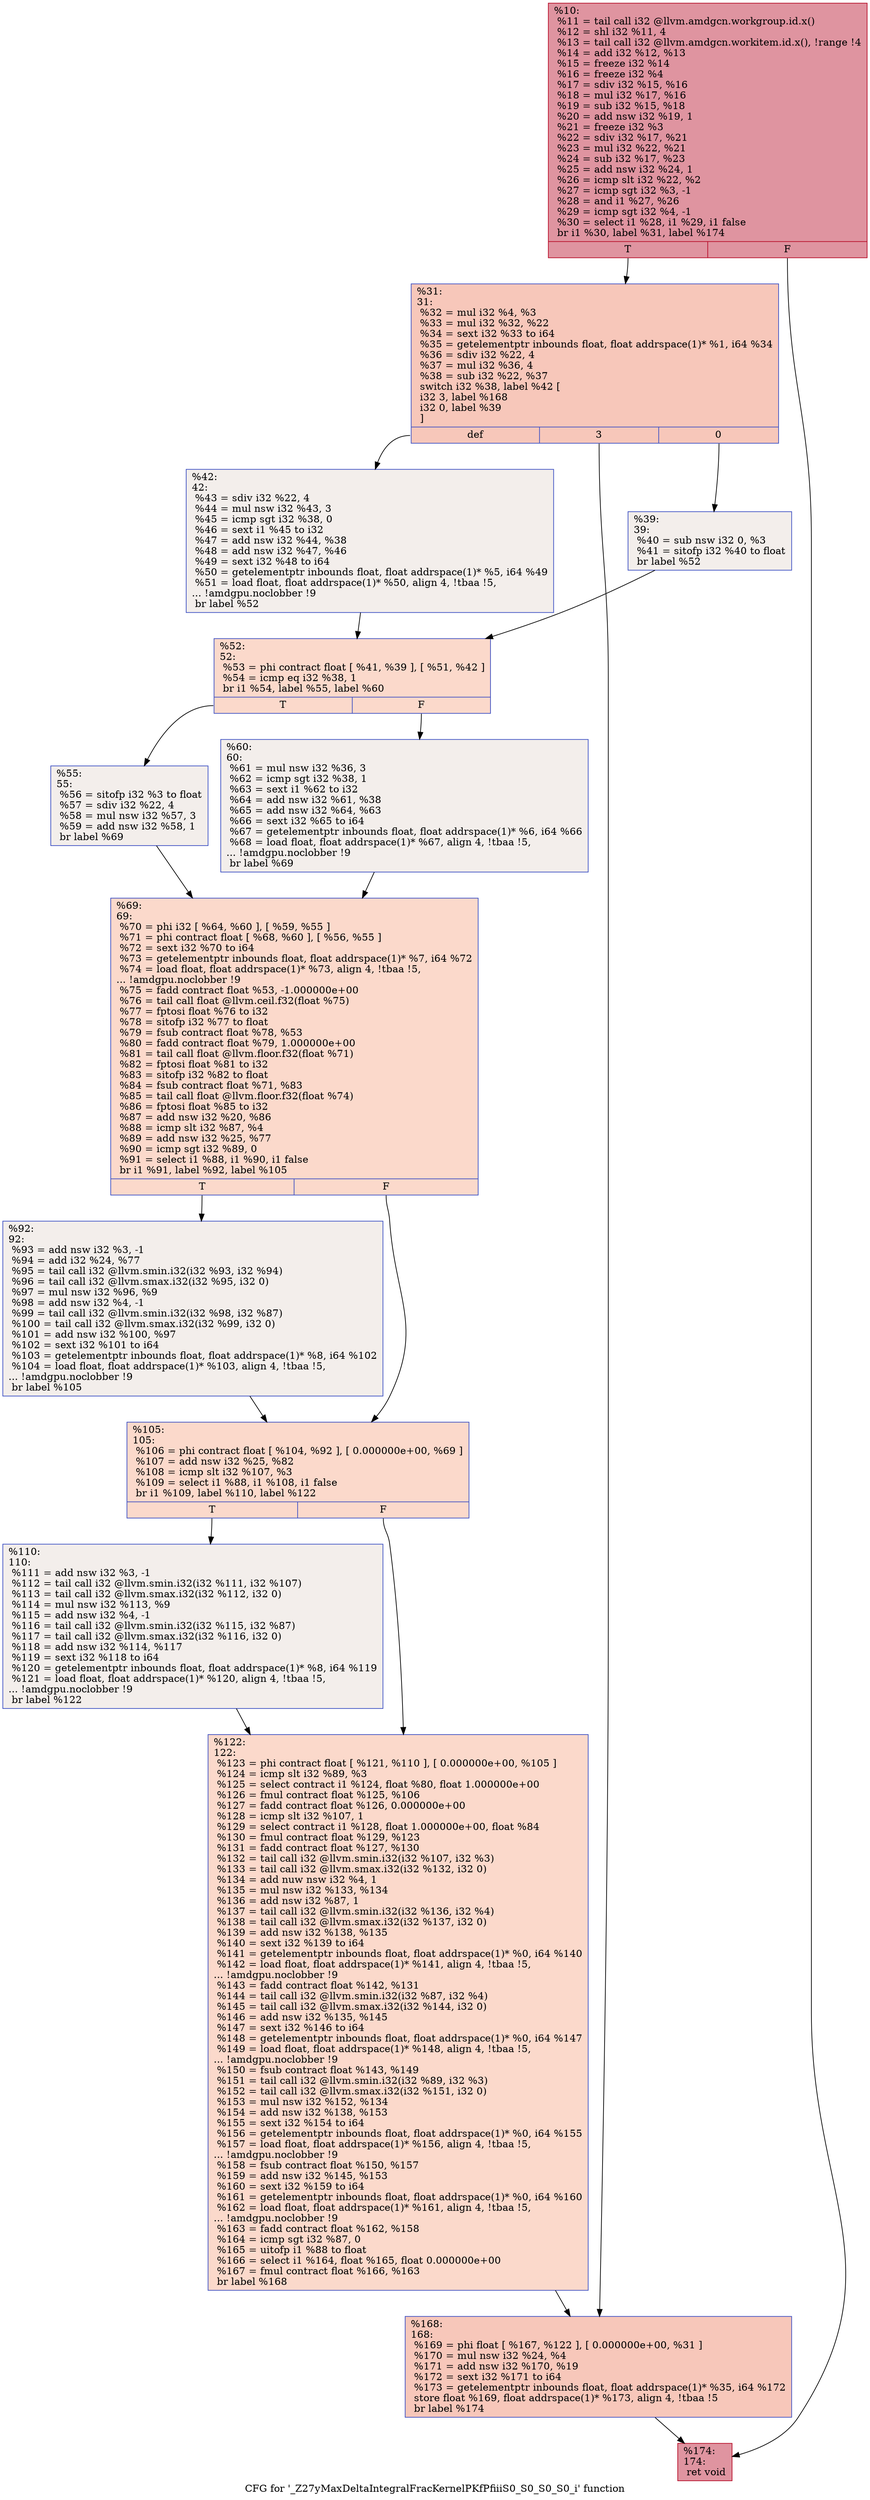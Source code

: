 digraph "CFG for '_Z27yMaxDeltaIntegralFracKernelPKfPfiiiS0_S0_S0_S0_i' function" {
	label="CFG for '_Z27yMaxDeltaIntegralFracKernelPKfPfiiiS0_S0_S0_S0_i' function";

	Node0x5ef72c0 [shape=record,color="#b70d28ff", style=filled, fillcolor="#b70d2870",label="{%10:\l  %11 = tail call i32 @llvm.amdgcn.workgroup.id.x()\l  %12 = shl i32 %11, 4\l  %13 = tail call i32 @llvm.amdgcn.workitem.id.x(), !range !4\l  %14 = add i32 %12, %13\l  %15 = freeze i32 %14\l  %16 = freeze i32 %4\l  %17 = sdiv i32 %15, %16\l  %18 = mul i32 %17, %16\l  %19 = sub i32 %15, %18\l  %20 = add nsw i32 %19, 1\l  %21 = freeze i32 %3\l  %22 = sdiv i32 %17, %21\l  %23 = mul i32 %22, %21\l  %24 = sub i32 %17, %23\l  %25 = add nsw i32 %24, 1\l  %26 = icmp slt i32 %22, %2\l  %27 = icmp sgt i32 %3, -1\l  %28 = and i1 %27, %26\l  %29 = icmp sgt i32 %4, -1\l  %30 = select i1 %28, i1 %29, i1 false\l  br i1 %30, label %31, label %174\l|{<s0>T|<s1>F}}"];
	Node0x5ef72c0:s0 -> Node0x5ef9f20;
	Node0x5ef72c0:s1 -> Node0x5ef9fb0;
	Node0x5ef9f20 [shape=record,color="#3d50c3ff", style=filled, fillcolor="#ec7f6370",label="{%31:\l31:                                               \l  %32 = mul i32 %4, %3\l  %33 = mul i32 %32, %22\l  %34 = sext i32 %33 to i64\l  %35 = getelementptr inbounds float, float addrspace(1)* %1, i64 %34\l  %36 = sdiv i32 %22, 4\l  %37 = mul i32 %36, 4\l  %38 = sub i32 %22, %37\l  switch i32 %38, label %42 [\l    i32 3, label %168\l    i32 0, label %39\l  ]\l|{<s0>def|<s1>3|<s2>0}}"];
	Node0x5ef9f20:s0 -> Node0x5efa5e0;
	Node0x5ef9f20:s1 -> Node0x5efa660;
	Node0x5ef9f20:s2 -> Node0x5efa720;
	Node0x5efa720 [shape=record,color="#3d50c3ff", style=filled, fillcolor="#e5d8d170",label="{%39:\l39:                                               \l  %40 = sub nsw i32 0, %3\l  %41 = sitofp i32 %40 to float\l  br label %52\l}"];
	Node0x5efa720 -> Node0x5efa9d0;
	Node0x5efa5e0 [shape=record,color="#3d50c3ff", style=filled, fillcolor="#e5d8d170",label="{%42:\l42:                                               \l  %43 = sdiv i32 %22, 4\l  %44 = mul nsw i32 %43, 3\l  %45 = icmp sgt i32 %38, 0\l  %46 = sext i1 %45 to i32\l  %47 = add nsw i32 %44, %38\l  %48 = add nsw i32 %47, %46\l  %49 = sext i32 %48 to i64\l  %50 = getelementptr inbounds float, float addrspace(1)* %5, i64 %49\l  %51 = load float, float addrspace(1)* %50, align 4, !tbaa !5,\l... !amdgpu.noclobber !9\l  br label %52\l}"];
	Node0x5efa5e0 -> Node0x5efa9d0;
	Node0x5efa9d0 [shape=record,color="#3d50c3ff", style=filled, fillcolor="#f7a88970",label="{%52:\l52:                                               \l  %53 = phi contract float [ %41, %39 ], [ %51, %42 ]\l  %54 = icmp eq i32 %38, 1\l  br i1 %54, label %55, label %60\l|{<s0>T|<s1>F}}"];
	Node0x5efa9d0:s0 -> Node0x5efb3f0;
	Node0x5efa9d0:s1 -> Node0x5efb440;
	Node0x5efb3f0 [shape=record,color="#3d50c3ff", style=filled, fillcolor="#e5d8d170",label="{%55:\l55:                                               \l  %56 = sitofp i32 %3 to float\l  %57 = sdiv i32 %22, 4\l  %58 = mul nsw i32 %57, 3\l  %59 = add nsw i32 %58, 1\l  br label %69\l}"];
	Node0x5efb3f0 -> Node0x5efb7a0;
	Node0x5efb440 [shape=record,color="#3d50c3ff", style=filled, fillcolor="#e5d8d170",label="{%60:\l60:                                               \l  %61 = mul nsw i32 %36, 3\l  %62 = icmp sgt i32 %38, 1\l  %63 = sext i1 %62 to i32\l  %64 = add nsw i32 %61, %38\l  %65 = add nsw i32 %64, %63\l  %66 = sext i32 %65 to i64\l  %67 = getelementptr inbounds float, float addrspace(1)* %6, i64 %66\l  %68 = load float, float addrspace(1)* %67, align 4, !tbaa !5,\l... !amdgpu.noclobber !9\l  br label %69\l}"];
	Node0x5efb440 -> Node0x5efb7a0;
	Node0x5efb7a0 [shape=record,color="#3d50c3ff", style=filled, fillcolor="#f7a88970",label="{%69:\l69:                                               \l  %70 = phi i32 [ %64, %60 ], [ %59, %55 ]\l  %71 = phi contract float [ %68, %60 ], [ %56, %55 ]\l  %72 = sext i32 %70 to i64\l  %73 = getelementptr inbounds float, float addrspace(1)* %7, i64 %72\l  %74 = load float, float addrspace(1)* %73, align 4, !tbaa !5,\l... !amdgpu.noclobber !9\l  %75 = fadd contract float %53, -1.000000e+00\l  %76 = tail call float @llvm.ceil.f32(float %75)\l  %77 = fptosi float %76 to i32\l  %78 = sitofp i32 %77 to float\l  %79 = fsub contract float %78, %53\l  %80 = fadd contract float %79, 1.000000e+00\l  %81 = tail call float @llvm.floor.f32(float %71)\l  %82 = fptosi float %81 to i32\l  %83 = sitofp i32 %82 to float\l  %84 = fsub contract float %71, %83\l  %85 = tail call float @llvm.floor.f32(float %74)\l  %86 = fptosi float %85 to i32\l  %87 = add nsw i32 %20, %86\l  %88 = icmp slt i32 %87, %4\l  %89 = add nsw i32 %25, %77\l  %90 = icmp sgt i32 %89, 0\l  %91 = select i1 %88, i1 %90, i1 false\l  br i1 %91, label %92, label %105\l|{<s0>T|<s1>F}}"];
	Node0x5efb7a0:s0 -> Node0x5efe520;
	Node0x5efb7a0:s1 -> Node0x5efe5b0;
	Node0x5efe520 [shape=record,color="#3d50c3ff", style=filled, fillcolor="#e5d8d170",label="{%92:\l92:                                               \l  %93 = add nsw i32 %3, -1\l  %94 = add i32 %24, %77\l  %95 = tail call i32 @llvm.smin.i32(i32 %93, i32 %94)\l  %96 = tail call i32 @llvm.smax.i32(i32 %95, i32 0)\l  %97 = mul nsw i32 %96, %9\l  %98 = add nsw i32 %4, -1\l  %99 = tail call i32 @llvm.smin.i32(i32 %98, i32 %87)\l  %100 = tail call i32 @llvm.smax.i32(i32 %99, i32 0)\l  %101 = add nsw i32 %100, %97\l  %102 = sext i32 %101 to i64\l  %103 = getelementptr inbounds float, float addrspace(1)* %8, i64 %102\l  %104 = load float, float addrspace(1)* %103, align 4, !tbaa !5,\l... !amdgpu.noclobber !9\l  br label %105\l}"];
	Node0x5efe520 -> Node0x5efe5b0;
	Node0x5efe5b0 [shape=record,color="#3d50c3ff", style=filled, fillcolor="#f7a88970",label="{%105:\l105:                                              \l  %106 = phi contract float [ %104, %92 ], [ 0.000000e+00, %69 ]\l  %107 = add nsw i32 %25, %82\l  %108 = icmp slt i32 %107, %3\l  %109 = select i1 %88, i1 %108, i1 false\l  br i1 %109, label %110, label %122\l|{<s0>T|<s1>F}}"];
	Node0x5efe5b0:s0 -> Node0x5eff510;
	Node0x5efe5b0:s1 -> Node0x5eff5a0;
	Node0x5eff510 [shape=record,color="#3d50c3ff", style=filled, fillcolor="#e5d8d170",label="{%110:\l110:                                              \l  %111 = add nsw i32 %3, -1\l  %112 = tail call i32 @llvm.smin.i32(i32 %111, i32 %107)\l  %113 = tail call i32 @llvm.smax.i32(i32 %112, i32 0)\l  %114 = mul nsw i32 %113, %9\l  %115 = add nsw i32 %4, -1\l  %116 = tail call i32 @llvm.smin.i32(i32 %115, i32 %87)\l  %117 = tail call i32 @llvm.smax.i32(i32 %116, i32 0)\l  %118 = add nsw i32 %114, %117\l  %119 = sext i32 %118 to i64\l  %120 = getelementptr inbounds float, float addrspace(1)* %8, i64 %119\l  %121 = load float, float addrspace(1)* %120, align 4, !tbaa !5,\l... !amdgpu.noclobber !9\l  br label %122\l}"];
	Node0x5eff510 -> Node0x5eff5a0;
	Node0x5eff5a0 [shape=record,color="#3d50c3ff", style=filled, fillcolor="#f7a88970",label="{%122:\l122:                                              \l  %123 = phi contract float [ %121, %110 ], [ 0.000000e+00, %105 ]\l  %124 = icmp slt i32 %89, %3\l  %125 = select contract i1 %124, float %80, float 1.000000e+00\l  %126 = fmul contract float %125, %106\l  %127 = fadd contract float %126, 0.000000e+00\l  %128 = icmp slt i32 %107, 1\l  %129 = select contract i1 %128, float 1.000000e+00, float %84\l  %130 = fmul contract float %129, %123\l  %131 = fadd contract float %127, %130\l  %132 = tail call i32 @llvm.smin.i32(i32 %107, i32 %3)\l  %133 = tail call i32 @llvm.smax.i32(i32 %132, i32 0)\l  %134 = add nuw nsw i32 %4, 1\l  %135 = mul nsw i32 %133, %134\l  %136 = add nsw i32 %87, 1\l  %137 = tail call i32 @llvm.smin.i32(i32 %136, i32 %4)\l  %138 = tail call i32 @llvm.smax.i32(i32 %137, i32 0)\l  %139 = add nsw i32 %138, %135\l  %140 = sext i32 %139 to i64\l  %141 = getelementptr inbounds float, float addrspace(1)* %0, i64 %140\l  %142 = load float, float addrspace(1)* %141, align 4, !tbaa !5,\l... !amdgpu.noclobber !9\l  %143 = fadd contract float %142, %131\l  %144 = tail call i32 @llvm.smin.i32(i32 %87, i32 %4)\l  %145 = tail call i32 @llvm.smax.i32(i32 %144, i32 0)\l  %146 = add nsw i32 %135, %145\l  %147 = sext i32 %146 to i64\l  %148 = getelementptr inbounds float, float addrspace(1)* %0, i64 %147\l  %149 = load float, float addrspace(1)* %148, align 4, !tbaa !5,\l... !amdgpu.noclobber !9\l  %150 = fsub contract float %143, %149\l  %151 = tail call i32 @llvm.smin.i32(i32 %89, i32 %3)\l  %152 = tail call i32 @llvm.smax.i32(i32 %151, i32 0)\l  %153 = mul nsw i32 %152, %134\l  %154 = add nsw i32 %138, %153\l  %155 = sext i32 %154 to i64\l  %156 = getelementptr inbounds float, float addrspace(1)* %0, i64 %155\l  %157 = load float, float addrspace(1)* %156, align 4, !tbaa !5,\l... !amdgpu.noclobber !9\l  %158 = fsub contract float %150, %157\l  %159 = add nsw i32 %145, %153\l  %160 = sext i32 %159 to i64\l  %161 = getelementptr inbounds float, float addrspace(1)* %0, i64 %160\l  %162 = load float, float addrspace(1)* %161, align 4, !tbaa !5,\l... !amdgpu.noclobber !9\l  %163 = fadd contract float %162, %158\l  %164 = icmp sgt i32 %87, 0\l  %165 = uitofp i1 %88 to float\l  %166 = select i1 %164, float %165, float 0.000000e+00\l  %167 = fmul contract float %166, %163\l  br label %168\l}"];
	Node0x5eff5a0 -> Node0x5efa660;
	Node0x5efa660 [shape=record,color="#3d50c3ff", style=filled, fillcolor="#ec7f6370",label="{%168:\l168:                                              \l  %169 = phi float [ %167, %122 ], [ 0.000000e+00, %31 ]\l  %170 = mul nsw i32 %24, %4\l  %171 = add nsw i32 %170, %19\l  %172 = sext i32 %171 to i64\l  %173 = getelementptr inbounds float, float addrspace(1)* %35, i64 %172\l  store float %169, float addrspace(1)* %173, align 4, !tbaa !5\l  br label %174\l}"];
	Node0x5efa660 -> Node0x5ef9fb0;
	Node0x5ef9fb0 [shape=record,color="#b70d28ff", style=filled, fillcolor="#b70d2870",label="{%174:\l174:                                              \l  ret void\l}"];
}
